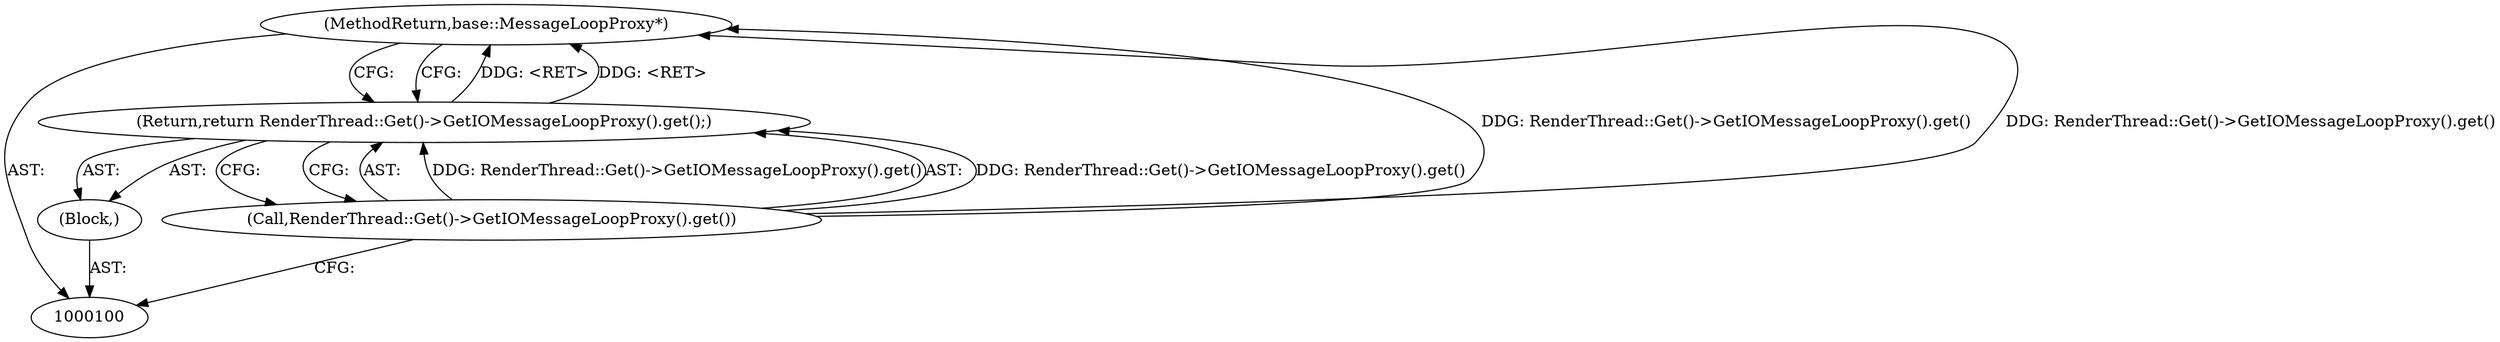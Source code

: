 digraph "1_Chrome_3b0d77670a0613f409110817455d2137576b485a_8" {
"1000104" [label="(MethodReturn,base::MessageLoopProxy*)"];
"1000101" [label="(Block,)"];
"1000102" [label="(Return,return RenderThread::Get()->GetIOMessageLoopProxy().get();)"];
"1000103" [label="(Call,RenderThread::Get()->GetIOMessageLoopProxy().get())"];
"1000104" -> "1000100"  [label="AST: "];
"1000104" -> "1000102"  [label="CFG: "];
"1000103" -> "1000104"  [label="DDG: RenderThread::Get()->GetIOMessageLoopProxy().get()"];
"1000102" -> "1000104"  [label="DDG: <RET>"];
"1000101" -> "1000100"  [label="AST: "];
"1000102" -> "1000101"  [label="AST: "];
"1000102" -> "1000101"  [label="AST: "];
"1000102" -> "1000103"  [label="CFG: "];
"1000103" -> "1000102"  [label="AST: "];
"1000104" -> "1000102"  [label="CFG: "];
"1000102" -> "1000104"  [label="DDG: <RET>"];
"1000103" -> "1000102"  [label="DDG: RenderThread::Get()->GetIOMessageLoopProxy().get()"];
"1000103" -> "1000102"  [label="AST: "];
"1000103" -> "1000100"  [label="CFG: "];
"1000102" -> "1000103"  [label="CFG: "];
"1000103" -> "1000104"  [label="DDG: RenderThread::Get()->GetIOMessageLoopProxy().get()"];
"1000103" -> "1000102"  [label="DDG: RenderThread::Get()->GetIOMessageLoopProxy().get()"];
}

